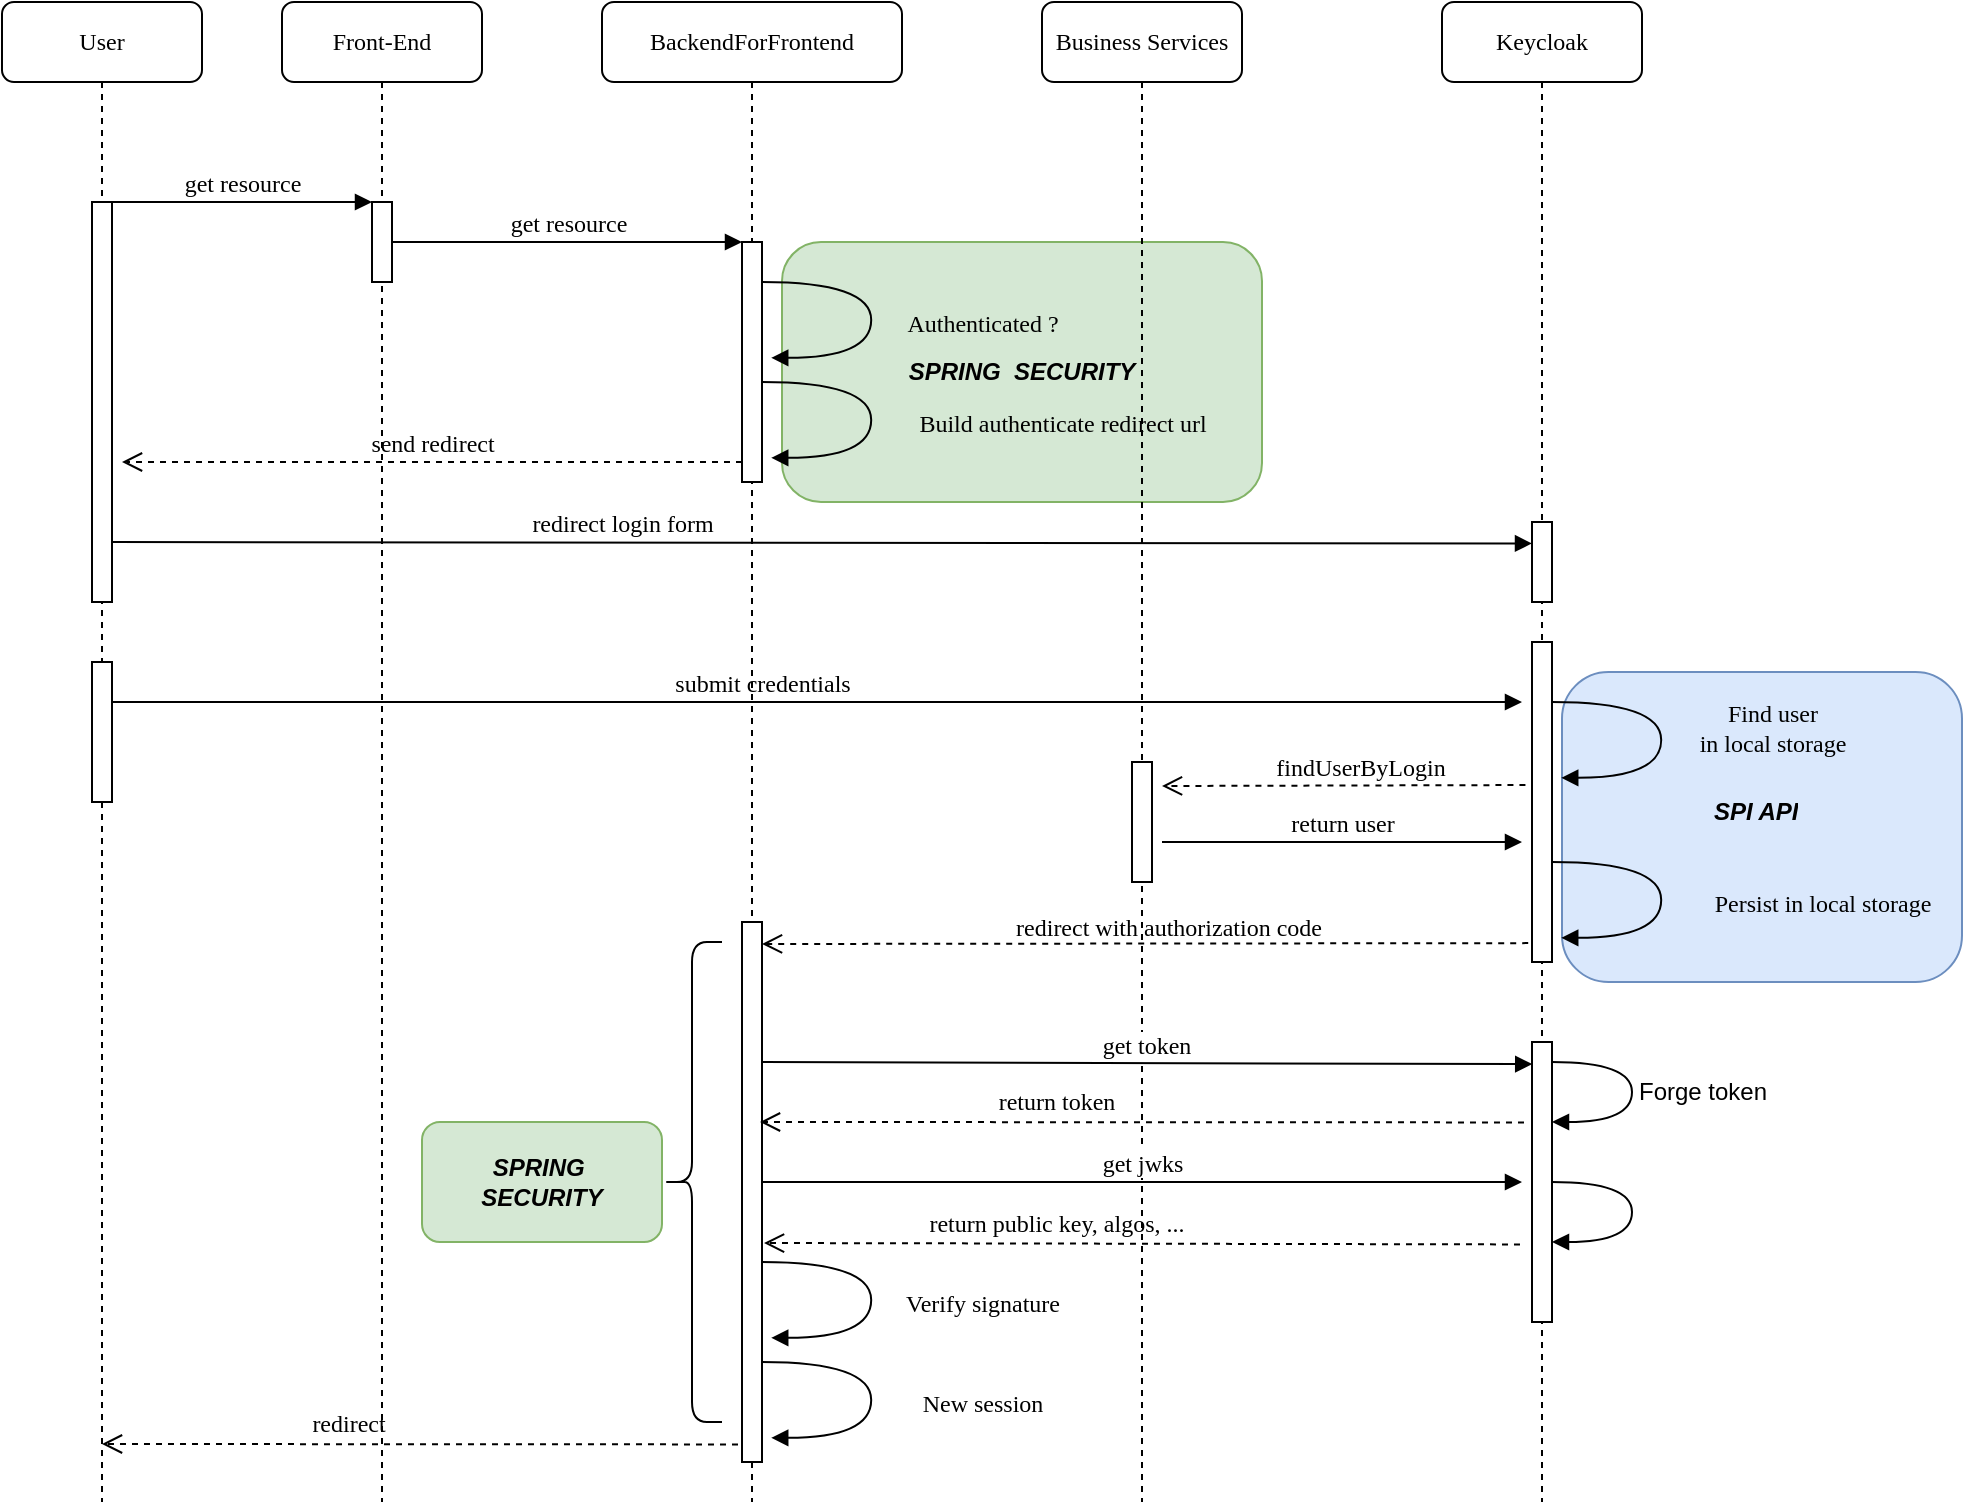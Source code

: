 <mxfile version="23.1.5" type="device">
  <diagram name="Page-1" id="13e1069c-82ec-6db2-03f1-153e76fe0fe0">
    <mxGraphModel dx="2074" dy="1075" grid="1" gridSize="10" guides="1" tooltips="1" connect="1" arrows="1" fold="1" page="1" pageScale="1" pageWidth="1100" pageHeight="850" background="none" math="0" shadow="0">
      <root>
        <mxCell id="0" />
        <mxCell id="1" parent="0" />
        <mxCell id="_pntS4e-dC1cDCSCj7Di-54" value="&lt;div&gt;&lt;i&gt;&lt;b&gt;SPRING&amp;nbsp; SECURITY&lt;/b&gt;&lt;/i&gt;&lt;/div&gt;" style="rounded=1;whiteSpace=wrap;html=1;fillColor=#d5e8d4;strokeColor=#82b366;" parent="1" vertex="1">
          <mxGeometry x="490" y="180" width="240" height="130" as="geometry" />
        </mxCell>
        <mxCell id="_pntS4e-dC1cDCSCj7Di-48" value="" style="rounded=1;whiteSpace=wrap;html=1;fillColor=#dae8fc;strokeColor=#6c8ebf;" parent="1" vertex="1">
          <mxGeometry x="880" y="395" width="200" height="155" as="geometry" />
        </mxCell>
        <mxCell id="7baba1c4bc27f4b0-2" value="Front-End" style="shape=umlLifeline;perimeter=lifelinePerimeter;whiteSpace=wrap;html=1;container=1;collapsible=0;recursiveResize=0;outlineConnect=0;rounded=1;shadow=0;comic=0;labelBackgroundColor=none;strokeWidth=1;fontFamily=Verdana;fontSize=12;align=center;" parent="1" vertex="1">
          <mxGeometry x="240" y="60" width="100" height="750" as="geometry" />
        </mxCell>
        <mxCell id="7baba1c4bc27f4b0-10" value="" style="html=1;points=[];perimeter=orthogonalPerimeter;rounded=0;shadow=0;comic=0;labelBackgroundColor=none;strokeWidth=1;fontFamily=Verdana;fontSize=12;align=center;" parent="7baba1c4bc27f4b0-2" vertex="1">
          <mxGeometry x="45" y="100" width="10" height="40" as="geometry" />
        </mxCell>
        <mxCell id="_pntS4e-dC1cDCSCj7Di-47" value="redirect" style="html=1;verticalAlign=bottom;endArrow=open;dashed=1;endSize=8;labelBackgroundColor=none;fontFamily=Verdana;fontSize=12;edgeStyle=elbowEdgeStyle;elbow=vertical;exitX=-0.328;exitY=0.447;exitDx=0;exitDy=0;exitPerimeter=0;" parent="7baba1c4bc27f4b0-2" target="7baba1c4bc27f4b0-8" edge="1">
          <mxGeometry x="0.227" y="-1" relative="1" as="geometry">
            <mxPoint x="-150" y="720" as="targetPoint" />
            <Array as="points" />
            <mxPoint x="228" y="721.21" as="sourcePoint" />
            <mxPoint as="offset" />
          </mxGeometry>
        </mxCell>
        <mxCell id="7baba1c4bc27f4b0-3" value="BackendForFrontend" style="shape=umlLifeline;perimeter=lifelinePerimeter;whiteSpace=wrap;html=1;container=1;collapsible=0;recursiveResize=0;outlineConnect=0;rounded=1;shadow=0;comic=0;labelBackgroundColor=none;strokeWidth=1;fontFamily=Verdana;fontSize=12;align=center;" parent="1" vertex="1">
          <mxGeometry x="400" y="60" width="150" height="750" as="geometry" />
        </mxCell>
        <mxCell id="7baba1c4bc27f4b0-13" value="" style="html=1;points=[];perimeter=orthogonalPerimeter;rounded=0;shadow=0;comic=0;labelBackgroundColor=none;strokeWidth=1;fontFamily=Verdana;fontSize=12;align=center;" parent="7baba1c4bc27f4b0-3" vertex="1">
          <mxGeometry x="70" y="120" width="10" height="120" as="geometry" />
        </mxCell>
        <mxCell id="7baba1c4bc27f4b0-35" value="Authenticated ?" style="html=1;verticalAlign=bottom;endArrow=block;labelBackgroundColor=none;fontFamily=Verdana;fontSize=12;elbow=vertical;edgeStyle=orthogonalEdgeStyle;curved=1;entryX=1;entryY=0.286;entryPerimeter=0;exitX=1.038;exitY=0.345;exitPerimeter=0;" parent="7baba1c4bc27f4b0-3" edge="1">
          <mxGeometry x="0.187" y="55" relative="1" as="geometry">
            <mxPoint x="80.0" y="140.01" as="sourcePoint" />
            <mxPoint x="84.62" y="177.93" as="targetPoint" />
            <Array as="points">
              <mxPoint x="134.62" y="139.91" />
              <mxPoint x="134.62" y="177.91" />
            </Array>
            <mxPoint as="offset" />
          </mxGeometry>
        </mxCell>
        <mxCell id="_pntS4e-dC1cDCSCj7Di-1" value="Build authenticate redirect url" style="html=1;verticalAlign=bottom;endArrow=block;labelBackgroundColor=none;fontFamily=Verdana;fontSize=12;elbow=vertical;edgeStyle=orthogonalEdgeStyle;curved=1;entryX=1;entryY=0.286;entryPerimeter=0;exitX=1.038;exitY=0.345;exitPerimeter=0;" parent="7baba1c4bc27f4b0-3" edge="1">
          <mxGeometry x="0.187" y="95" relative="1" as="geometry">
            <mxPoint x="80.0" y="190" as="sourcePoint" />
            <mxPoint x="84.62" y="227.92" as="targetPoint" />
            <Array as="points">
              <mxPoint x="134.62" y="189.9" />
              <mxPoint x="134.62" y="227.9" />
            </Array>
            <mxPoint as="offset" />
          </mxGeometry>
        </mxCell>
        <mxCell id="7baba1c4bc27f4b0-21" value="send redirect" style="html=1;verticalAlign=bottom;endArrow=open;dashed=1;endSize=8;labelBackgroundColor=none;fontFamily=Verdana;fontSize=12;edgeStyle=elbowEdgeStyle;elbow=vertical;" parent="7baba1c4bc27f4b0-3" edge="1">
          <mxGeometry relative="1" as="geometry">
            <mxPoint x="-240" y="230" as="targetPoint" />
            <Array as="points">
              <mxPoint x="25" y="230" />
              <mxPoint x="55" y="230" />
            </Array>
            <mxPoint x="70" y="230" as="sourcePoint" />
          </mxGeometry>
        </mxCell>
        <mxCell id="7baba1c4bc27f4b0-23" value="redirect login form" style="html=1;verticalAlign=bottom;endArrow=block;labelBackgroundColor=none;fontFamily=Verdana;fontSize=12;entryX=0;entryY=0.268;entryDx=0;entryDy=0;entryPerimeter=0;" parent="7baba1c4bc27f4b0-3" target="7baba1c4bc27f4b0-19" edge="1">
          <mxGeometry x="-0.282" relative="1" as="geometry">
            <mxPoint x="-245" y="270.0" as="sourcePoint" />
            <mxPoint x="319.5" y="270.0" as="targetPoint" />
            <mxPoint as="offset" />
          </mxGeometry>
        </mxCell>
        <mxCell id="_pntS4e-dC1cDCSCj7Di-8" value="submit credentials" style="html=1;verticalAlign=bottom;endArrow=block;labelBackgroundColor=none;fontFamily=Verdana;fontSize=12;edgeStyle=elbowEdgeStyle;elbow=vertical;" parent="7baba1c4bc27f4b0-3" edge="1" source="7baba1c4bc27f4b0-8">
          <mxGeometry x="-0.071" relative="1" as="geometry">
            <mxPoint x="-100" y="350" as="sourcePoint" />
            <mxPoint x="460" y="350" as="targetPoint" />
            <mxPoint as="offset" />
          </mxGeometry>
        </mxCell>
        <mxCell id="_pntS4e-dC1cDCSCj7Di-27" value="" style="html=1;points=[];perimeter=orthogonalPerimeter;rounded=0;shadow=0;comic=0;labelBackgroundColor=none;strokeWidth=1;fontFamily=Verdana;fontSize=12;align=center;" parent="7baba1c4bc27f4b0-3" vertex="1">
          <mxGeometry x="70" y="460" width="10" height="270" as="geometry" />
        </mxCell>
        <mxCell id="_pntS4e-dC1cDCSCj7Di-34" value="Verify signature" style="html=1;verticalAlign=bottom;endArrow=block;labelBackgroundColor=none;fontFamily=Verdana;fontSize=12;elbow=vertical;edgeStyle=orthogonalEdgeStyle;curved=1;entryX=1;entryY=0.286;entryPerimeter=0;exitX=1.038;exitY=0.345;exitPerimeter=0;" parent="7baba1c4bc27f4b0-3" edge="1">
          <mxGeometry x="0.187" y="55" relative="1" as="geometry">
            <mxPoint x="80.0" y="630" as="sourcePoint" />
            <mxPoint x="84.62" y="667.92" as="targetPoint" />
            <Array as="points">
              <mxPoint x="134.62" y="629.9" />
              <mxPoint x="134.62" y="667.9" />
            </Array>
            <mxPoint as="offset" />
          </mxGeometry>
        </mxCell>
        <mxCell id="_pntS4e-dC1cDCSCj7Di-44" value="New session" style="html=1;verticalAlign=bottom;endArrow=block;labelBackgroundColor=none;fontFamily=Verdana;fontSize=12;elbow=vertical;edgeStyle=orthogonalEdgeStyle;curved=1;entryX=1;entryY=0.286;entryPerimeter=0;exitX=1.038;exitY=0.345;exitPerimeter=0;" parent="7baba1c4bc27f4b0-3" edge="1">
          <mxGeometry x="0.187" y="55" relative="1" as="geometry">
            <mxPoint x="80.0" y="680" as="sourcePoint" />
            <mxPoint x="84.62" y="717.92" as="targetPoint" />
            <Array as="points">
              <mxPoint x="134.62" y="679.9" />
              <mxPoint x="134.62" y="717.9" />
            </Array>
            <mxPoint as="offset" />
          </mxGeometry>
        </mxCell>
        <mxCell id="_pntS4e-dC1cDCSCj7Di-51" value="" style="shape=curlyBracket;whiteSpace=wrap;html=1;rounded=1;labelPosition=left;verticalLabelPosition=middle;align=right;verticalAlign=middle;" parent="7baba1c4bc27f4b0-3" vertex="1">
          <mxGeometry x="30" y="470" width="30" height="240" as="geometry" />
        </mxCell>
        <mxCell id="7baba1c4bc27f4b0-4" value="Keycloak" style="shape=umlLifeline;perimeter=lifelinePerimeter;whiteSpace=wrap;html=1;container=1;collapsible=0;recursiveResize=0;outlineConnect=0;rounded=1;shadow=0;comic=0;labelBackgroundColor=none;strokeWidth=1;fontFamily=Verdana;fontSize=12;align=center;" parent="1" vertex="1">
          <mxGeometry x="820" y="60" width="100" height="750" as="geometry" />
        </mxCell>
        <mxCell id="7baba1c4bc27f4b0-19" value="" style="html=1;points=[];perimeter=orthogonalPerimeter;rounded=0;shadow=0;comic=0;labelBackgroundColor=none;strokeWidth=1;fontFamily=Verdana;fontSize=12;align=center;" parent="7baba1c4bc27f4b0-4" vertex="1">
          <mxGeometry x="45" y="260" width="10" height="40" as="geometry" />
        </mxCell>
        <mxCell id="_pntS4e-dC1cDCSCj7Di-7" value="" style="html=1;points=[];perimeter=orthogonalPerimeter;rounded=0;shadow=0;comic=0;labelBackgroundColor=none;strokeWidth=1;fontFamily=Verdana;fontSize=12;align=center;" parent="7baba1c4bc27f4b0-4" vertex="1">
          <mxGeometry x="45" y="320" width="10" height="160" as="geometry" />
        </mxCell>
        <mxCell id="_pntS4e-dC1cDCSCj7Di-9" value="Find user &lt;br&gt;in local storage" style="html=1;verticalAlign=bottom;endArrow=block;labelBackgroundColor=none;fontFamily=Verdana;fontSize=12;elbow=vertical;edgeStyle=orthogonalEdgeStyle;curved=1;entryX=1;entryY=0.286;entryPerimeter=0;exitX=1.038;exitY=0.345;exitPerimeter=0;" parent="7baba1c4bc27f4b0-4" edge="1">
          <mxGeometry x="0.187" y="55" relative="1" as="geometry">
            <mxPoint x="55.0" y="350" as="sourcePoint" />
            <mxPoint x="59.62" y="387.92" as="targetPoint" />
            <Array as="points">
              <mxPoint x="109.62" y="349.9" />
              <mxPoint x="109.62" y="387.9" />
            </Array>
            <mxPoint as="offset" />
          </mxGeometry>
        </mxCell>
        <mxCell id="_pntS4e-dC1cDCSCj7Di-36" value="" style="html=1;points=[];perimeter=orthogonalPerimeter;rounded=0;shadow=0;comic=0;labelBackgroundColor=none;strokeWidth=1;fontFamily=Verdana;fontSize=12;align=center;" parent="7baba1c4bc27f4b0-4" vertex="1">
          <mxGeometry x="45" y="520" width="10" height="140" as="geometry" />
        </mxCell>
        <mxCell id="_pntS4e-dC1cDCSCj7Di-45" value="" style="html=1;verticalAlign=bottom;endArrow=block;labelBackgroundColor=none;fontFamily=Verdana;fontSize=12;elbow=vertical;edgeStyle=orthogonalEdgeStyle;curved=1;" parent="7baba1c4bc27f4b0-4" edge="1">
          <mxGeometry x="0.187" y="55" relative="1" as="geometry">
            <mxPoint x="55" y="530" as="sourcePoint" />
            <mxPoint x="55" y="560" as="targetPoint" />
            <Array as="points">
              <mxPoint x="95" y="530" />
              <mxPoint x="95" y="560" />
            </Array>
            <mxPoint as="offset" />
          </mxGeometry>
        </mxCell>
        <mxCell id="_pntS4e-dC1cDCSCj7Di-53" value="&lt;font style=&quot;font-size: 12px;&quot;&gt;Forge token&lt;/font&gt;" style="edgeLabel;html=1;align=center;verticalAlign=middle;resizable=0;points=[];" parent="_pntS4e-dC1cDCSCj7Di-45" vertex="1" connectable="0">
          <mxGeometry x="0.004" y="3" relative="1" as="geometry">
            <mxPoint x="32" as="offset" />
          </mxGeometry>
        </mxCell>
        <mxCell id="_pntS4e-dC1cDCSCj7Di-46" value="" style="html=1;verticalAlign=bottom;endArrow=block;labelBackgroundColor=none;fontFamily=Verdana;fontSize=12;elbow=vertical;edgeStyle=orthogonalEdgeStyle;curved=1;" parent="7baba1c4bc27f4b0-4" edge="1">
          <mxGeometry x="0.187" y="55" relative="1" as="geometry">
            <mxPoint x="55" y="590" as="sourcePoint" />
            <mxPoint x="55" y="620" as="targetPoint" />
            <Array as="points">
              <mxPoint x="95" y="590" />
              <mxPoint x="95" y="620" />
            </Array>
            <mxPoint as="offset" />
          </mxGeometry>
        </mxCell>
        <mxCell id="7baba1c4bc27f4b0-8" value="User" style="shape=umlLifeline;perimeter=lifelinePerimeter;whiteSpace=wrap;html=1;container=1;collapsible=0;recursiveResize=0;outlineConnect=0;rounded=1;shadow=0;comic=0;labelBackgroundColor=none;strokeWidth=1;fontFamily=Verdana;fontSize=12;align=center;" parent="1" vertex="1">
          <mxGeometry x="100" y="60" width="100" height="750" as="geometry" />
        </mxCell>
        <mxCell id="7baba1c4bc27f4b0-9" value="" style="html=1;points=[];perimeter=orthogonalPerimeter;rounded=0;shadow=0;comic=0;labelBackgroundColor=none;strokeWidth=1;fontFamily=Verdana;fontSize=12;align=center;" parent="7baba1c4bc27f4b0-8" vertex="1">
          <mxGeometry x="45" y="100" width="10" height="200" as="geometry" />
        </mxCell>
        <mxCell id="_pntS4e-dC1cDCSCj7Di-4" value="" style="html=1;points=[];perimeter=orthogonalPerimeter;rounded=0;shadow=0;comic=0;labelBackgroundColor=none;strokeWidth=1;fontFamily=Verdana;fontSize=12;align=center;" parent="7baba1c4bc27f4b0-8" vertex="1">
          <mxGeometry x="45" y="330" width="10" height="70" as="geometry" />
        </mxCell>
        <mxCell id="7baba1c4bc27f4b0-11" value="get resource" style="html=1;verticalAlign=bottom;endArrow=block;entryX=0;entryY=0;labelBackgroundColor=none;fontFamily=Verdana;fontSize=12;edgeStyle=elbowEdgeStyle;elbow=vertical;" parent="1" source="7baba1c4bc27f4b0-9" target="7baba1c4bc27f4b0-10" edge="1">
          <mxGeometry relative="1" as="geometry">
            <mxPoint x="220" y="170" as="sourcePoint" />
          </mxGeometry>
        </mxCell>
        <mxCell id="7baba1c4bc27f4b0-14" value="get resource" style="html=1;verticalAlign=bottom;endArrow=block;entryX=0;entryY=0;labelBackgroundColor=none;fontFamily=Verdana;fontSize=12;edgeStyle=elbowEdgeStyle;elbow=vertical;" parent="1" source="7baba1c4bc27f4b0-10" target="7baba1c4bc27f4b0-13" edge="1">
          <mxGeometry relative="1" as="geometry">
            <mxPoint x="370" y="180" as="sourcePoint" />
          </mxGeometry>
        </mxCell>
        <mxCell id="_pntS4e-dC1cDCSCj7Di-18" value="Business Services" style="shape=umlLifeline;perimeter=lifelinePerimeter;whiteSpace=wrap;html=1;container=1;collapsible=0;recursiveResize=0;outlineConnect=0;rounded=1;shadow=0;comic=0;labelBackgroundColor=none;strokeWidth=1;fontFamily=Verdana;fontSize=12;align=center;" parent="1" vertex="1">
          <mxGeometry x="620" y="60" width="100" height="750" as="geometry" />
        </mxCell>
        <mxCell id="_pntS4e-dC1cDCSCj7Di-21" value="" style="html=1;points=[];perimeter=orthogonalPerimeter;rounded=0;shadow=0;comic=0;labelBackgroundColor=none;strokeWidth=1;fontFamily=Verdana;fontSize=12;align=center;" parent="_pntS4e-dC1cDCSCj7Di-18" vertex="1">
          <mxGeometry x="45" y="380" width="10" height="60" as="geometry" />
        </mxCell>
        <mxCell id="_pntS4e-dC1cDCSCj7Di-42" value="return public key, algos, ..." style="html=1;verticalAlign=bottom;endArrow=open;dashed=1;endSize=8;labelBackgroundColor=none;fontFamily=Verdana;fontSize=12;edgeStyle=elbowEdgeStyle;elbow=vertical;exitX=-0.328;exitY=0.447;exitDx=0;exitDy=0;exitPerimeter=0;entryX=1.448;entryY=0.365;entryDx=0;entryDy=0;entryPerimeter=0;" parent="_pntS4e-dC1cDCSCj7Di-18" edge="1">
          <mxGeometry x="0.227" y="-1" relative="1" as="geometry">
            <mxPoint x="-139" y="620" as="targetPoint" />
            <Array as="points" />
            <mxPoint x="239" y="621.21" as="sourcePoint" />
            <mxPoint as="offset" />
          </mxGeometry>
        </mxCell>
        <mxCell id="_pntS4e-dC1cDCSCj7Di-40" value="return token" style="html=1;verticalAlign=bottom;endArrow=open;dashed=1;endSize=8;labelBackgroundColor=none;fontFamily=Verdana;fontSize=12;edgeStyle=elbowEdgeStyle;elbow=vertical;exitX=-0.328;exitY=0.447;exitDx=0;exitDy=0;exitPerimeter=0;" parent="_pntS4e-dC1cDCSCj7Di-18" edge="1">
          <mxGeometry x="0.227" y="-1" relative="1" as="geometry">
            <mxPoint x="-141" y="560" as="targetPoint" />
            <Array as="points" />
            <mxPoint x="241" y="560.21" as="sourcePoint" />
            <mxPoint as="offset" />
          </mxGeometry>
        </mxCell>
        <mxCell id="_pntS4e-dC1cDCSCj7Di-22" value="findUserByLogin" style="html=1;verticalAlign=bottom;endArrow=open;dashed=1;endSize=8;labelBackgroundColor=none;fontFamily=Verdana;fontSize=12;edgeStyle=elbowEdgeStyle;elbow=vertical;exitX=-0.328;exitY=0.447;exitDx=0;exitDy=0;exitPerimeter=0;" parent="1" source="_pntS4e-dC1cDCSCj7Di-7" edge="1">
          <mxGeometry x="-0.091" relative="1" as="geometry">
            <mxPoint x="680" y="452" as="targetPoint" />
            <Array as="points" />
            <mxPoint x="750" y="460" as="sourcePoint" />
            <mxPoint as="offset" />
          </mxGeometry>
        </mxCell>
        <mxCell id="_pntS4e-dC1cDCSCj7Di-23" value="&lt;font style=&quot;font-size: 12px;&quot; face=&quot;Verdana&quot;&gt;return user&lt;/font&gt;" style="html=1;verticalAlign=bottom;endArrow=block;curved=0;rounded=0;" parent="1" edge="1">
          <mxGeometry width="80" relative="1" as="geometry">
            <mxPoint x="680" y="480" as="sourcePoint" />
            <mxPoint x="860" y="480" as="targetPoint" />
          </mxGeometry>
        </mxCell>
        <mxCell id="_pntS4e-dC1cDCSCj7Di-24" value="Persist in local storage" style="html=1;verticalAlign=bottom;endArrow=block;labelBackgroundColor=none;fontFamily=Verdana;fontSize=12;elbow=vertical;edgeStyle=orthogonalEdgeStyle;curved=1;entryX=1;entryY=0.286;entryPerimeter=0;exitX=1.038;exitY=0.345;exitPerimeter=0;" parent="1" edge="1">
          <mxGeometry x="0.191" y="80" relative="1" as="geometry">
            <mxPoint x="875.0" y="490" as="sourcePoint" />
            <mxPoint x="879.62" y="527.92" as="targetPoint" />
            <Array as="points">
              <mxPoint x="929.62" y="489.9" />
              <mxPoint x="929.62" y="527.9" />
            </Array>
            <mxPoint as="offset" />
          </mxGeometry>
        </mxCell>
        <mxCell id="_pntS4e-dC1cDCSCj7Di-26" value="&lt;div&gt;redirect with authorization code&lt;/div&gt;" style="html=1;verticalAlign=bottom;endArrow=open;dashed=1;endSize=8;labelBackgroundColor=none;fontFamily=Verdana;fontSize=12;edgeStyle=elbowEdgeStyle;elbow=vertical;exitX=-0.19;exitY=0.941;exitDx=0;exitDy=0;exitPerimeter=0;" parent="1" source="_pntS4e-dC1cDCSCj7Di-7" edge="1">
          <mxGeometry x="-0.055" y="1" relative="1" as="geometry">
            <mxPoint x="480" y="531" as="targetPoint" />
            <Array as="points" />
            <mxPoint x="755" y="549.31" as="sourcePoint" />
            <mxPoint as="offset" />
          </mxGeometry>
        </mxCell>
        <mxCell id="_pntS4e-dC1cDCSCj7Di-35" value="&lt;font style=&quot;font-size: 12px;&quot; face=&quot;Verdana&quot;&gt;get token&lt;br&gt;&lt;/font&gt;" style="html=1;verticalAlign=bottom;endArrow=block;curved=0;rounded=0;entryX=0.011;entryY=0.079;entryDx=0;entryDy=0;entryPerimeter=0;" parent="1" target="_pntS4e-dC1cDCSCj7Di-36" edge="1">
          <mxGeometry width="80" relative="1" as="geometry">
            <mxPoint x="480" y="590" as="sourcePoint" />
            <mxPoint x="660" y="600" as="targetPoint" />
          </mxGeometry>
        </mxCell>
        <mxCell id="_pntS4e-dC1cDCSCj7Di-41" value="&lt;font style=&quot;font-size: 12px;&quot; face=&quot;Verdana&quot;&gt;get jwks&lt;br&gt;&lt;/font&gt;" style="html=1;verticalAlign=bottom;endArrow=block;curved=0;rounded=0;" parent="1" edge="1">
          <mxGeometry width="80" relative="1" as="geometry">
            <mxPoint x="480" y="650" as="sourcePoint" />
            <mxPoint x="860" y="650" as="targetPoint" />
          </mxGeometry>
        </mxCell>
        <mxCell id="_pntS4e-dC1cDCSCj7Di-49" value="&lt;i&gt;&lt;b&gt;SPI API&lt;/b&gt;&lt;/i&gt;" style="text;strokeColor=none;fillColor=none;align=left;verticalAlign=middle;spacingLeft=4;spacingRight=4;overflow=hidden;points=[[0,0.5],[1,0.5]];portConstraint=eastwest;rotatable=0;whiteSpace=wrap;html=1;" parent="1" vertex="1">
          <mxGeometry x="950" y="450" width="80" height="30" as="geometry" />
        </mxCell>
        <mxCell id="_pntS4e-dC1cDCSCj7Di-52" value="&lt;div&gt;&lt;i&gt;&lt;b&gt;SPRING&amp;nbsp;&lt;/b&gt;&lt;/i&gt;&lt;/div&gt;&lt;div&gt;&lt;i&gt;&lt;b&gt;SECURITY&lt;/b&gt;&lt;/i&gt;&lt;/div&gt;" style="rounded=1;whiteSpace=wrap;html=1;fillColor=#d5e8d4;strokeColor=#82b366;" parent="1" vertex="1">
          <mxGeometry x="310" y="620" width="120" height="60" as="geometry" />
        </mxCell>
      </root>
    </mxGraphModel>
  </diagram>
</mxfile>
